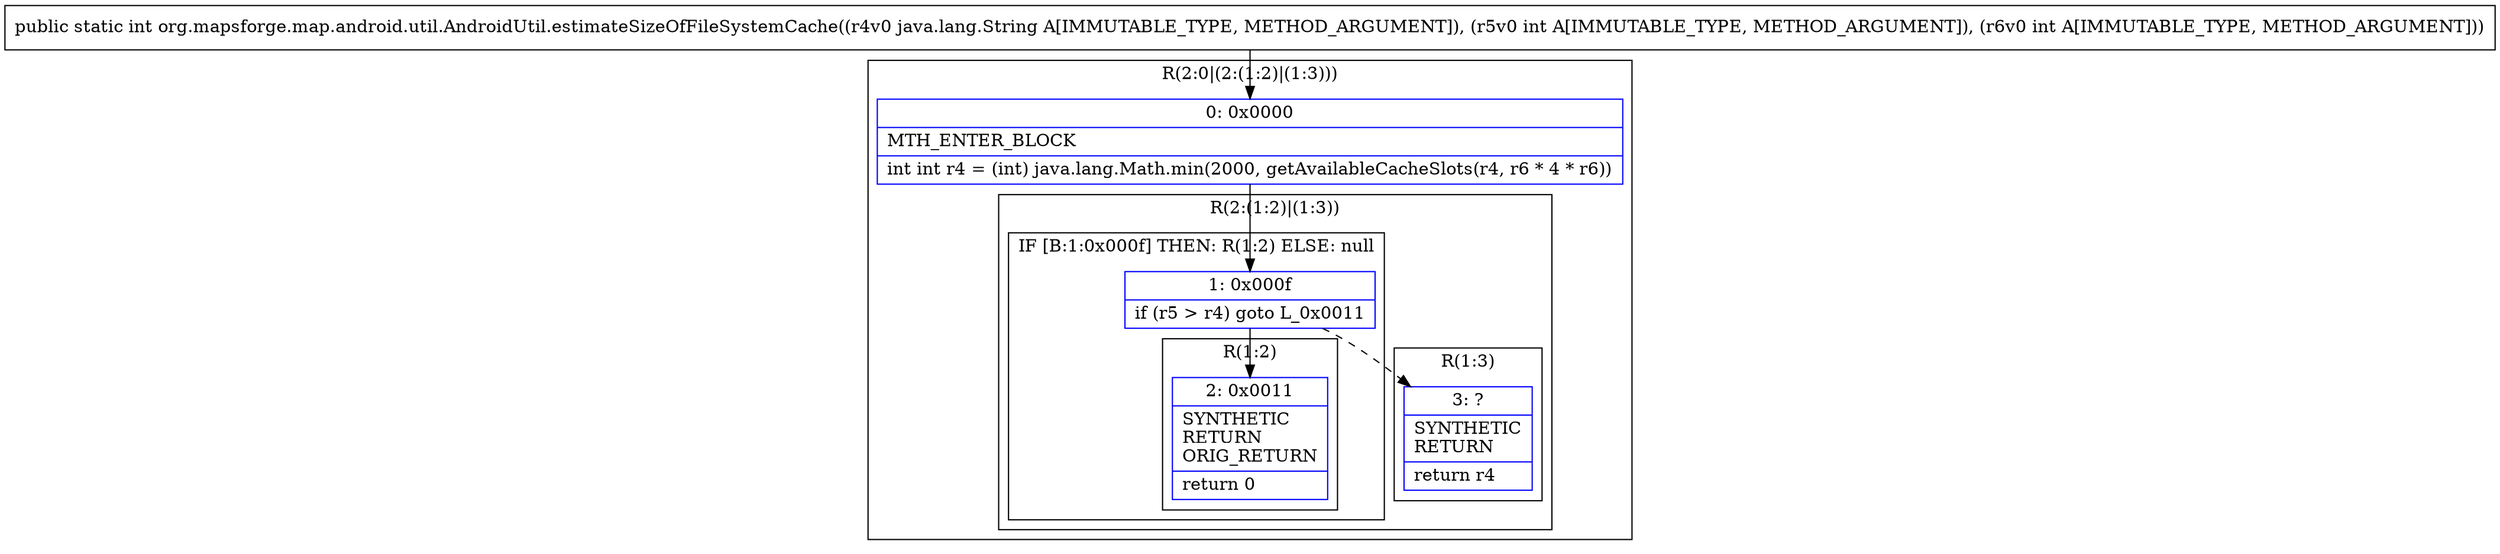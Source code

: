 digraph "CFG fororg.mapsforge.map.android.util.AndroidUtil.estimateSizeOfFileSystemCache(Ljava\/lang\/String;II)I" {
subgraph cluster_Region_1298808172 {
label = "R(2:0|(2:(1:2)|(1:3)))";
node [shape=record,color=blue];
Node_0 [shape=record,label="{0\:\ 0x0000|MTH_ENTER_BLOCK\l|int int r4 = (int) java.lang.Math.min(2000, getAvailableCacheSlots(r4, r6 * 4 * r6))\l}"];
subgraph cluster_Region_1902461396 {
label = "R(2:(1:2)|(1:3))";
node [shape=record,color=blue];
subgraph cluster_IfRegion_1348998069 {
label = "IF [B:1:0x000f] THEN: R(1:2) ELSE: null";
node [shape=record,color=blue];
Node_1 [shape=record,label="{1\:\ 0x000f|if (r5 \> r4) goto L_0x0011\l}"];
subgraph cluster_Region_348891880 {
label = "R(1:2)";
node [shape=record,color=blue];
Node_2 [shape=record,label="{2\:\ 0x0011|SYNTHETIC\lRETURN\lORIG_RETURN\l|return 0\l}"];
}
}
subgraph cluster_Region_1396327056 {
label = "R(1:3)";
node [shape=record,color=blue];
Node_3 [shape=record,label="{3\:\ ?|SYNTHETIC\lRETURN\l|return r4\l}"];
}
}
}
MethodNode[shape=record,label="{public static int org.mapsforge.map.android.util.AndroidUtil.estimateSizeOfFileSystemCache((r4v0 java.lang.String A[IMMUTABLE_TYPE, METHOD_ARGUMENT]), (r5v0 int A[IMMUTABLE_TYPE, METHOD_ARGUMENT]), (r6v0 int A[IMMUTABLE_TYPE, METHOD_ARGUMENT])) }"];
MethodNode -> Node_0;
Node_0 -> Node_1;
Node_1 -> Node_2;
Node_1 -> Node_3[style=dashed];
}

